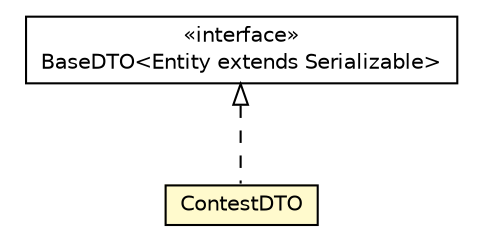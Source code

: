 #!/usr/local/bin/dot
#
# Class diagram 
# Generated by UMLGraph version 5.1 (http://www.umlgraph.org/)
#

digraph G {
	edge [fontname="Helvetica",fontsize=10,labelfontname="Helvetica",labelfontsize=10];
	node [fontname="Helvetica",fontsize=10,shape=plaintext];
	nodesep=0.25;
	ranksep=0.5;
	// cn.edu.uestc.acmicpc.db.dto.impl.contest.ContestDTO
	c9856 [label=<<table title="cn.edu.uestc.acmicpc.db.dto.impl.contest.ContestDTO" border="0" cellborder="1" cellspacing="0" cellpadding="2" port="p" bgcolor="lemonChiffon" href="./ContestDTO.html">
		<tr><td><table border="0" cellspacing="0" cellpadding="1">
<tr><td align="center" balign="center"> ContestDTO </td></tr>
		</table></td></tr>
		</table>>, fontname="Helvetica", fontcolor="black", fontsize=10.0];
	// cn.edu.uestc.acmicpc.db.dto.base.BaseDTO<Entity extends java.io.Serializable>
	c9909 [label=<<table title="cn.edu.uestc.acmicpc.db.dto.base.BaseDTO" border="0" cellborder="1" cellspacing="0" cellpadding="2" port="p" href="../../base/BaseDTO.html">
		<tr><td><table border="0" cellspacing="0" cellpadding="1">
<tr><td align="center" balign="center"> &#171;interface&#187; </td></tr>
<tr><td align="center" balign="center"> BaseDTO&lt;Entity extends Serializable&gt; </td></tr>
		</table></td></tr>
		</table>>, fontname="Helvetica", fontcolor="black", fontsize=10.0];
	//cn.edu.uestc.acmicpc.db.dto.impl.contest.ContestDTO implements cn.edu.uestc.acmicpc.db.dto.base.BaseDTO<Entity extends java.io.Serializable>
	c9909:p -> c9856:p [dir=back,arrowtail=empty,style=dashed];
}

